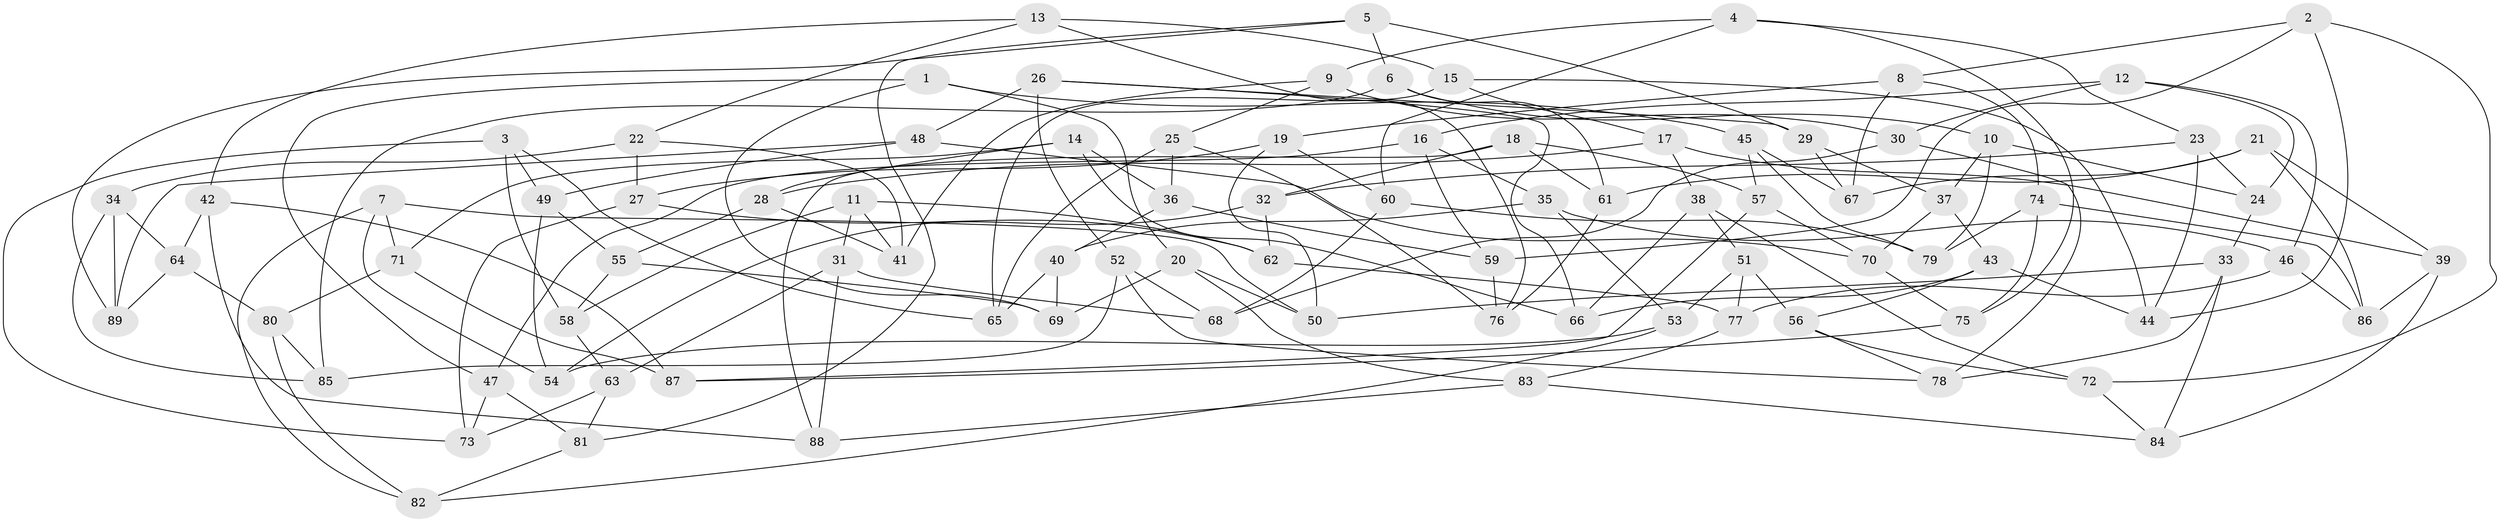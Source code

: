 // coarse degree distribution, {5: 0.01818181818181818, 6: 0.6, 4: 0.36363636363636365, 3: 0.01818181818181818}
// Generated by graph-tools (version 1.1) at 2025/24/03/03/25 07:24:27]
// undirected, 89 vertices, 178 edges
graph export_dot {
graph [start="1"]
  node [color=gray90,style=filled];
  1;
  2;
  3;
  4;
  5;
  6;
  7;
  8;
  9;
  10;
  11;
  12;
  13;
  14;
  15;
  16;
  17;
  18;
  19;
  20;
  21;
  22;
  23;
  24;
  25;
  26;
  27;
  28;
  29;
  30;
  31;
  32;
  33;
  34;
  35;
  36;
  37;
  38;
  39;
  40;
  41;
  42;
  43;
  44;
  45;
  46;
  47;
  48;
  49;
  50;
  51;
  52;
  53;
  54;
  55;
  56;
  57;
  58;
  59;
  60;
  61;
  62;
  63;
  64;
  65;
  66;
  67;
  68;
  69;
  70;
  71;
  72;
  73;
  74;
  75;
  76;
  77;
  78;
  79;
  80;
  81;
  82;
  83;
  84;
  85;
  86;
  87;
  88;
  89;
  1 -- 47;
  1 -- 20;
  1 -- 69;
  1 -- 45;
  2 -- 8;
  2 -- 59;
  2 -- 72;
  2 -- 44;
  3 -- 73;
  3 -- 65;
  3 -- 49;
  3 -- 58;
  4 -- 9;
  4 -- 60;
  4 -- 75;
  4 -- 23;
  5 -- 81;
  5 -- 6;
  5 -- 29;
  5 -- 89;
  6 -- 85;
  6 -- 10;
  6 -- 61;
  7 -- 54;
  7 -- 71;
  7 -- 50;
  7 -- 82;
  8 -- 19;
  8 -- 74;
  8 -- 67;
  9 -- 25;
  9 -- 41;
  9 -- 30;
  10 -- 37;
  10 -- 24;
  10 -- 79;
  11 -- 62;
  11 -- 58;
  11 -- 41;
  11 -- 31;
  12 -- 24;
  12 -- 16;
  12 -- 30;
  12 -- 46;
  13 -- 42;
  13 -- 22;
  13 -- 15;
  13 -- 76;
  14 -- 71;
  14 -- 66;
  14 -- 36;
  14 -- 28;
  15 -- 17;
  15 -- 65;
  15 -- 44;
  16 -- 59;
  16 -- 47;
  16 -- 35;
  17 -- 28;
  17 -- 38;
  17 -- 39;
  18 -- 61;
  18 -- 88;
  18 -- 32;
  18 -- 57;
  19 -- 60;
  19 -- 50;
  19 -- 27;
  20 -- 50;
  20 -- 69;
  20 -- 83;
  21 -- 86;
  21 -- 67;
  21 -- 39;
  21 -- 61;
  22 -- 27;
  22 -- 41;
  22 -- 34;
  23 -- 24;
  23 -- 32;
  23 -- 44;
  24 -- 33;
  25 -- 36;
  25 -- 65;
  25 -- 76;
  26 -- 66;
  26 -- 52;
  26 -- 29;
  26 -- 48;
  27 -- 62;
  27 -- 73;
  28 -- 41;
  28 -- 55;
  29 -- 67;
  29 -- 37;
  30 -- 78;
  30 -- 68;
  31 -- 68;
  31 -- 88;
  31 -- 63;
  32 -- 54;
  32 -- 62;
  33 -- 78;
  33 -- 84;
  33 -- 50;
  34 -- 85;
  34 -- 89;
  34 -- 64;
  35 -- 46;
  35 -- 53;
  35 -- 40;
  36 -- 59;
  36 -- 40;
  37 -- 70;
  37 -- 43;
  38 -- 72;
  38 -- 66;
  38 -- 51;
  39 -- 84;
  39 -- 86;
  40 -- 65;
  40 -- 69;
  42 -- 88;
  42 -- 64;
  42 -- 87;
  43 -- 44;
  43 -- 66;
  43 -- 56;
  45 -- 79;
  45 -- 57;
  45 -- 67;
  46 -- 86;
  46 -- 77;
  47 -- 81;
  47 -- 73;
  48 -- 89;
  48 -- 49;
  48 -- 70;
  49 -- 55;
  49 -- 54;
  51 -- 53;
  51 -- 56;
  51 -- 77;
  52 -- 78;
  52 -- 85;
  52 -- 68;
  53 -- 82;
  53 -- 54;
  55 -- 69;
  55 -- 58;
  56 -- 72;
  56 -- 78;
  57 -- 70;
  57 -- 87;
  58 -- 63;
  59 -- 76;
  60 -- 68;
  60 -- 79;
  61 -- 76;
  62 -- 77;
  63 -- 73;
  63 -- 81;
  64 -- 89;
  64 -- 80;
  70 -- 75;
  71 -- 87;
  71 -- 80;
  72 -- 84;
  74 -- 75;
  74 -- 79;
  74 -- 86;
  75 -- 87;
  77 -- 83;
  80 -- 85;
  80 -- 82;
  81 -- 82;
  83 -- 88;
  83 -- 84;
}
